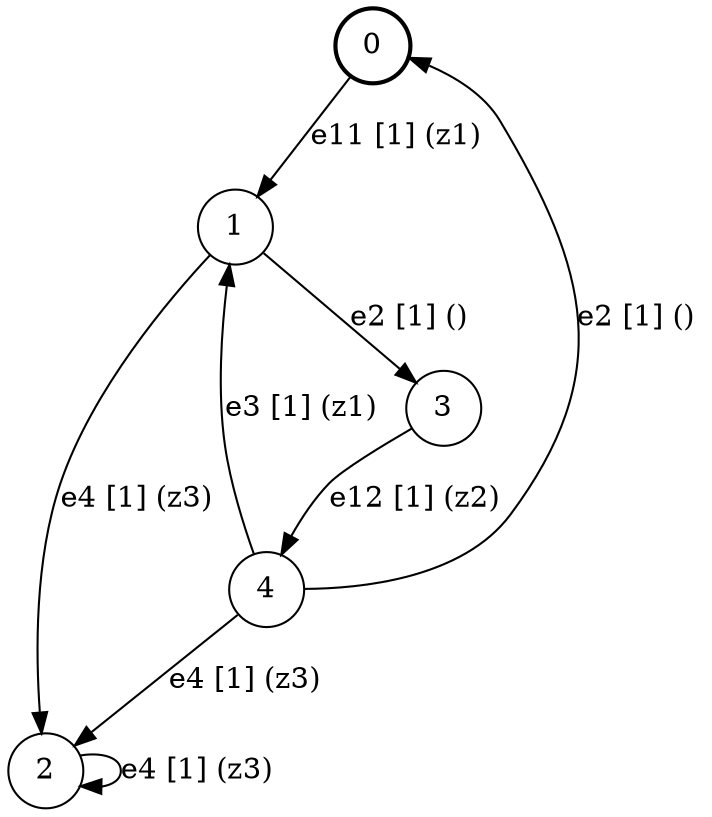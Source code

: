 # generated file, don't try to modify
# command: dot -Tpng <filename> > tree.png
digraph Automaton {
    node [shape = circle];
    0 [style = "bold"];
    0 -> 1 [label = "e11 [1] (z1) "];
    1 -> 3 [label = "e2 [1] () "];
    1 -> 2 [label = "e4 [1] (z3) "];
    2 -> 2 [label = "e4 [1] (z3) "];
    3 -> 4 [label = "e12 [1] (z2) "];
    4 -> 0 [label = "e2 [1] () "];
    4 -> 1 [label = "e3 [1] (z1) "];
    4 -> 2 [label = "e4 [1] (z3) "];
}
